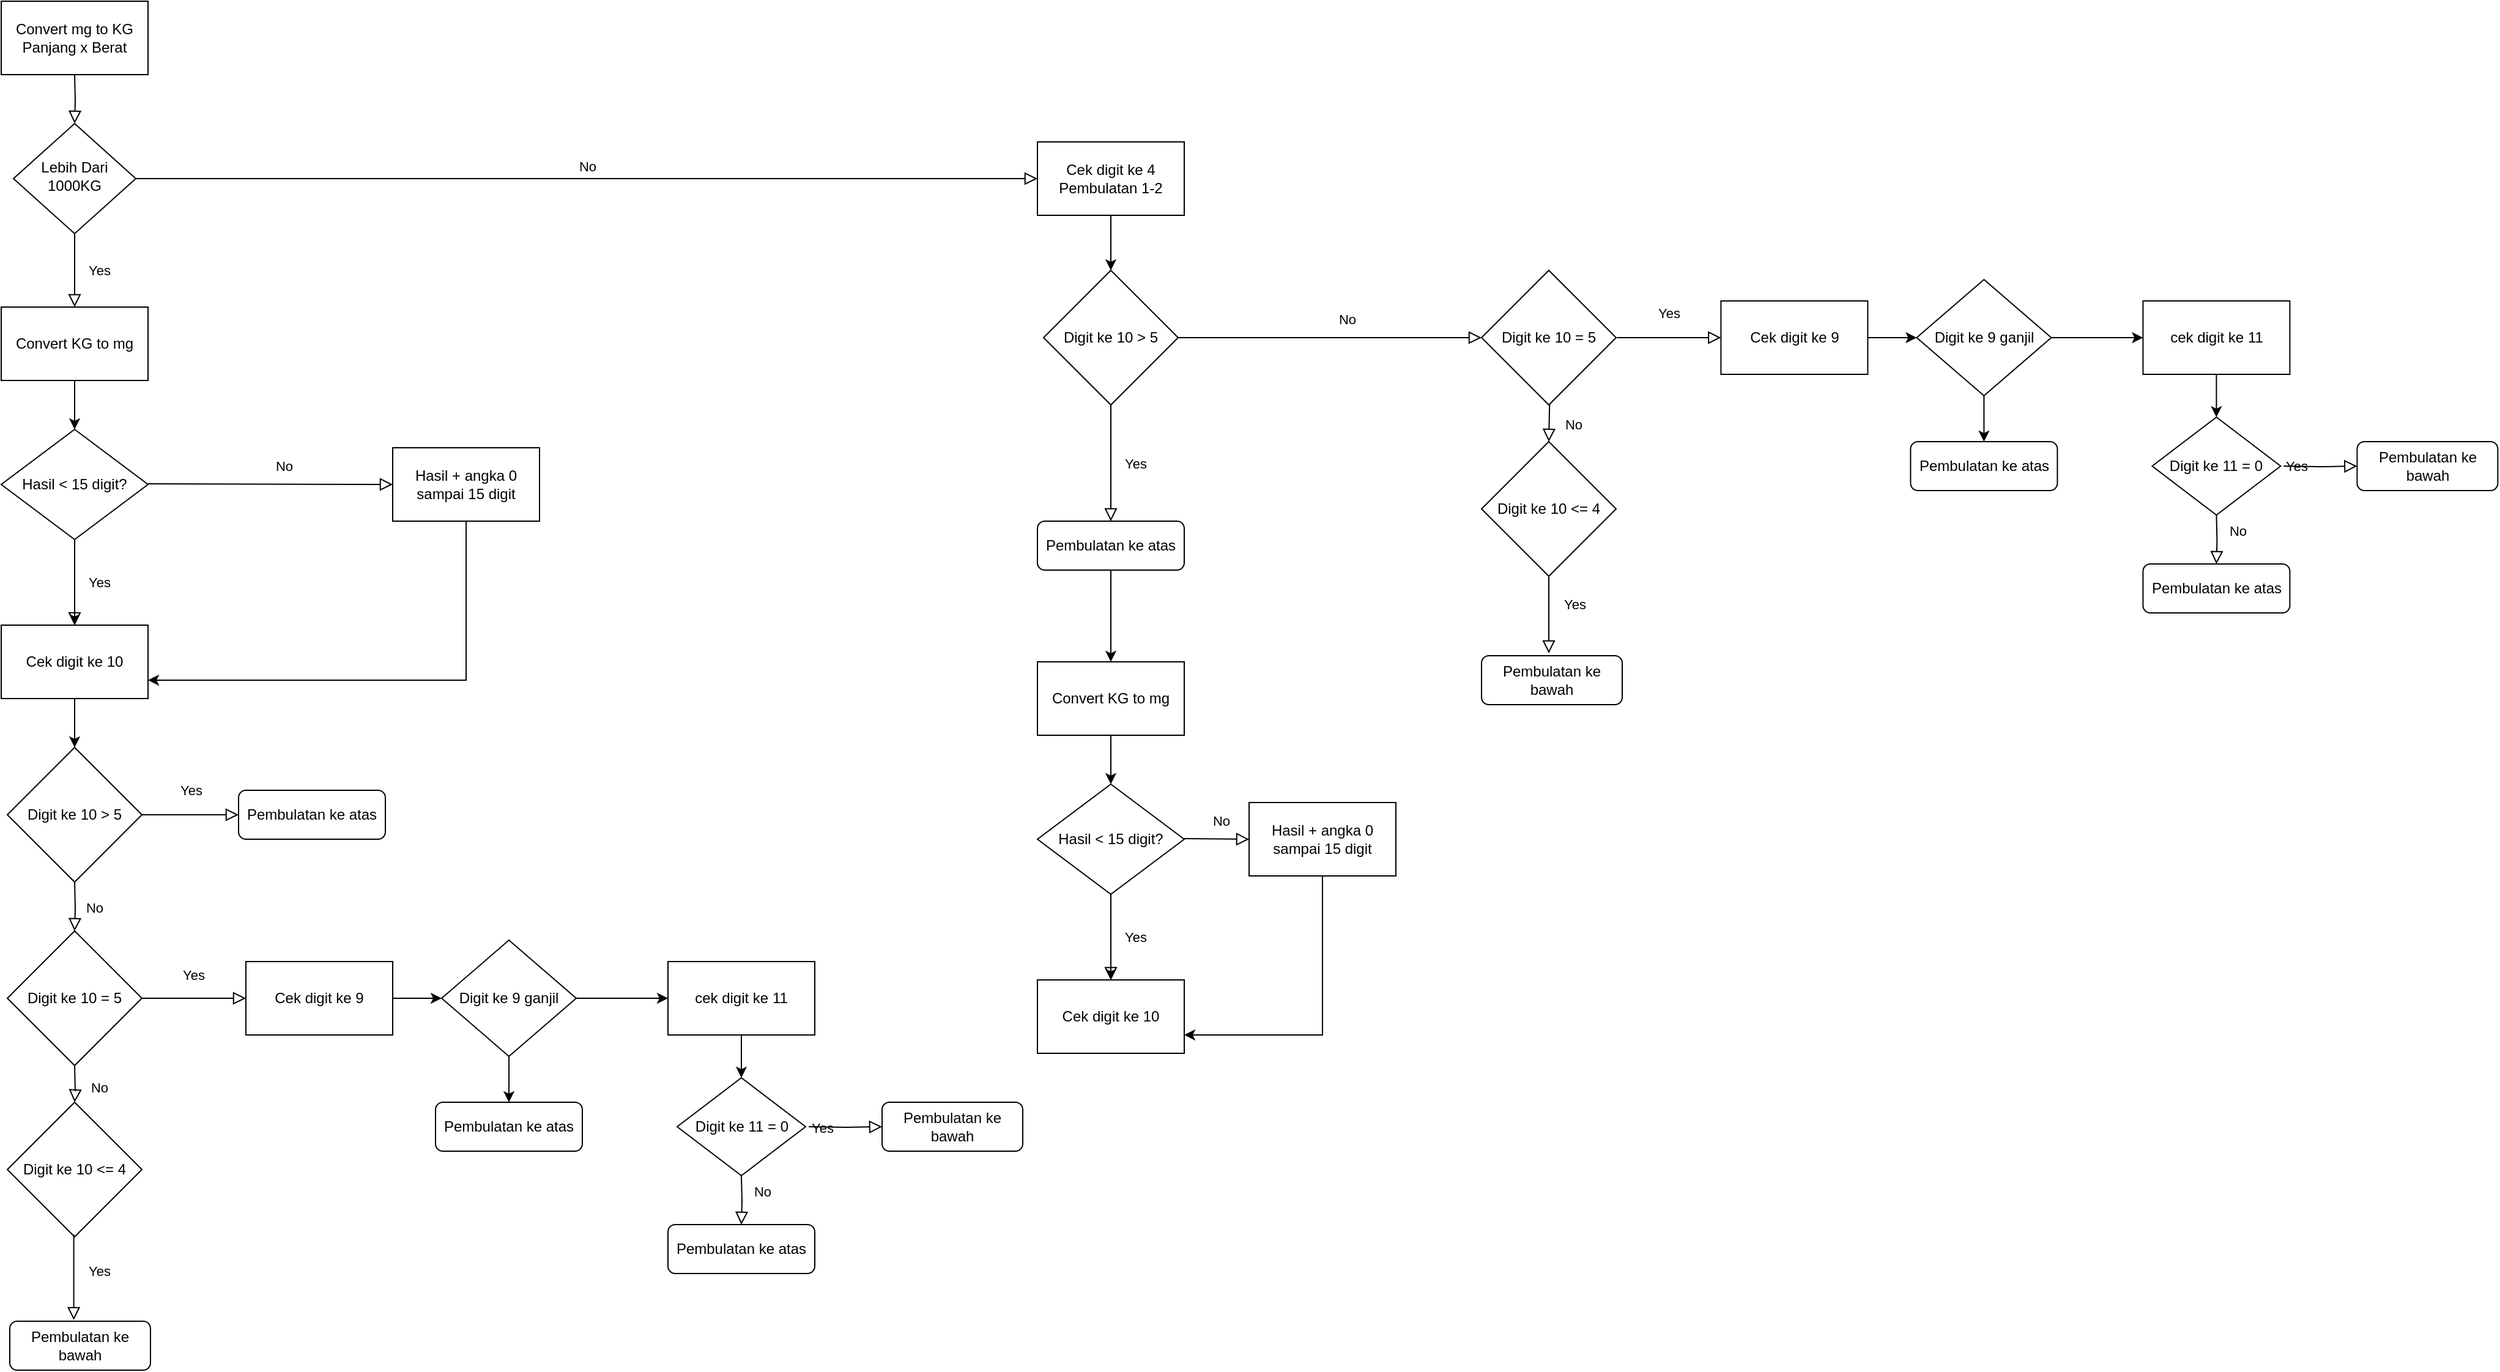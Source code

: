 <mxfile version="20.8.3" type="github">
  <diagram id="C5RBs43oDa-KdzZeNtuy" name="Page-1">
    <mxGraphModel dx="2503" dy="972" grid="1" gridSize="10" guides="1" tooltips="1" connect="1" arrows="1" fold="1" page="1" pageScale="1" pageWidth="827" pageHeight="1169" math="0" shadow="0">
      <root>
        <mxCell id="WIyWlLk6GJQsqaUBKTNV-0" />
        <mxCell id="WIyWlLk6GJQsqaUBKTNV-1" parent="WIyWlLk6GJQsqaUBKTNV-0" />
        <mxCell id="WIyWlLk6GJQsqaUBKTNV-2" value="" style="rounded=0;html=1;jettySize=auto;orthogonalLoop=1;fontSize=11;endArrow=block;endFill=0;endSize=8;strokeWidth=1;shadow=0;labelBackgroundColor=none;edgeStyle=orthogonalEdgeStyle;" parent="WIyWlLk6GJQsqaUBKTNV-1" target="WIyWlLk6GJQsqaUBKTNV-6" edge="1">
          <mxGeometry relative="1" as="geometry">
            <mxPoint x="60" y="140" as="sourcePoint" />
          </mxGeometry>
        </mxCell>
        <mxCell id="WIyWlLk6GJQsqaUBKTNV-4" value="Yes" style="rounded=0;html=1;jettySize=auto;orthogonalLoop=1;fontSize=11;endArrow=block;endFill=0;endSize=8;strokeWidth=1;shadow=0;labelBackgroundColor=none;edgeStyle=orthogonalEdgeStyle;" parent="WIyWlLk6GJQsqaUBKTNV-1" source="WIyWlLk6GJQsqaUBKTNV-6" edge="1">
          <mxGeometry y="20" relative="1" as="geometry">
            <mxPoint as="offset" />
            <mxPoint x="60" y="330" as="targetPoint" />
          </mxGeometry>
        </mxCell>
        <mxCell id="WIyWlLk6GJQsqaUBKTNV-5" value="No" style="edgeStyle=orthogonalEdgeStyle;rounded=0;html=1;jettySize=auto;orthogonalLoop=1;fontSize=11;endArrow=block;endFill=0;endSize=8;strokeWidth=1;shadow=0;labelBackgroundColor=none;entryX=0;entryY=0.5;entryDx=0;entryDy=0;" parent="WIyWlLk6GJQsqaUBKTNV-1" source="WIyWlLk6GJQsqaUBKTNV-6" target="S4tk1vwkPnhRa-5dBJaB-56" edge="1">
          <mxGeometry y="10" relative="1" as="geometry">
            <mxPoint as="offset" />
            <mxPoint x="740" y="225" as="targetPoint" />
          </mxGeometry>
        </mxCell>
        <mxCell id="WIyWlLk6GJQsqaUBKTNV-6" value="Lebih Dari 1000KG&lt;br&gt;" style="rhombus;whiteSpace=wrap;html=1;shadow=0;fontFamily=Helvetica;fontSize=12;align=center;strokeWidth=1;spacing=6;spacingTop=-4;" parent="WIyWlLk6GJQsqaUBKTNV-1" vertex="1">
          <mxGeometry x="10" y="180" width="100" height="90" as="geometry" />
        </mxCell>
        <mxCell id="S4tk1vwkPnhRa-5dBJaB-2" value="Convert mg to KG Panjang x Berat" style="rounded=0;whiteSpace=wrap;html=1;" vertex="1" parent="WIyWlLk6GJQsqaUBKTNV-1">
          <mxGeometry y="80" width="120" height="60" as="geometry" />
        </mxCell>
        <mxCell id="S4tk1vwkPnhRa-5dBJaB-7" style="edgeStyle=orthogonalEdgeStyle;rounded=0;orthogonalLoop=1;jettySize=auto;html=1;entryX=0.5;entryY=0;entryDx=0;entryDy=0;" edge="1" parent="WIyWlLk6GJQsqaUBKTNV-1" source="S4tk1vwkPnhRa-5dBJaB-3" target="S4tk1vwkPnhRa-5dBJaB-4">
          <mxGeometry relative="1" as="geometry" />
        </mxCell>
        <mxCell id="S4tk1vwkPnhRa-5dBJaB-3" value="Convert KG to mg" style="rounded=0;whiteSpace=wrap;html=1;" vertex="1" parent="WIyWlLk6GJQsqaUBKTNV-1">
          <mxGeometry y="330" width="120" height="60" as="geometry" />
        </mxCell>
        <mxCell id="S4tk1vwkPnhRa-5dBJaB-9" style="edgeStyle=orthogonalEdgeStyle;rounded=0;orthogonalLoop=1;jettySize=auto;html=1;" edge="1" parent="WIyWlLk6GJQsqaUBKTNV-1" source="S4tk1vwkPnhRa-5dBJaB-4">
          <mxGeometry relative="1" as="geometry">
            <mxPoint x="60" y="590" as="targetPoint" />
          </mxGeometry>
        </mxCell>
        <mxCell id="S4tk1vwkPnhRa-5dBJaB-4" value="Hasil &amp;lt; 15 digit?" style="rhombus;whiteSpace=wrap;html=1;" vertex="1" parent="WIyWlLk6GJQsqaUBKTNV-1">
          <mxGeometry y="430" width="120" height="90" as="geometry" />
        </mxCell>
        <mxCell id="S4tk1vwkPnhRa-5dBJaB-12" style="edgeStyle=orthogonalEdgeStyle;rounded=0;orthogonalLoop=1;jettySize=auto;html=1;entryX=1;entryY=0.75;entryDx=0;entryDy=0;" edge="1" parent="WIyWlLk6GJQsqaUBKTNV-1" source="S4tk1vwkPnhRa-5dBJaB-10" target="S4tk1vwkPnhRa-5dBJaB-11">
          <mxGeometry relative="1" as="geometry">
            <Array as="points">
              <mxPoint x="380" y="635" />
            </Array>
          </mxGeometry>
        </mxCell>
        <mxCell id="S4tk1vwkPnhRa-5dBJaB-10" value="Hasil + angka 0 sampai 15 digit" style="rounded=0;whiteSpace=wrap;html=1;" vertex="1" parent="WIyWlLk6GJQsqaUBKTNV-1">
          <mxGeometry x="320" y="445" width="120" height="60" as="geometry" />
        </mxCell>
        <mxCell id="S4tk1vwkPnhRa-5dBJaB-20" style="edgeStyle=orthogonalEdgeStyle;rounded=0;orthogonalLoop=1;jettySize=auto;html=1;" edge="1" parent="WIyWlLk6GJQsqaUBKTNV-1" source="S4tk1vwkPnhRa-5dBJaB-11" target="S4tk1vwkPnhRa-5dBJaB-18">
          <mxGeometry relative="1" as="geometry" />
        </mxCell>
        <mxCell id="S4tk1vwkPnhRa-5dBJaB-11" value="Cek digit ke 10" style="rounded=0;whiteSpace=wrap;html=1;" vertex="1" parent="WIyWlLk6GJQsqaUBKTNV-1">
          <mxGeometry y="590" width="120" height="60" as="geometry" />
        </mxCell>
        <mxCell id="S4tk1vwkPnhRa-5dBJaB-14" value="No" style="edgeStyle=orthogonalEdgeStyle;rounded=0;html=1;jettySize=auto;orthogonalLoop=1;fontSize=11;endArrow=block;endFill=0;endSize=8;strokeWidth=1;shadow=0;labelBackgroundColor=none;entryX=0;entryY=0.5;entryDx=0;entryDy=0;" edge="1" parent="WIyWlLk6GJQsqaUBKTNV-1" target="S4tk1vwkPnhRa-5dBJaB-10">
          <mxGeometry x="0.102" y="15" relative="1" as="geometry">
            <mxPoint x="1" as="offset" />
            <mxPoint x="120" y="474.5" as="sourcePoint" />
            <mxPoint x="310" y="474.5" as="targetPoint" />
          </mxGeometry>
        </mxCell>
        <mxCell id="S4tk1vwkPnhRa-5dBJaB-15" value="Yes" style="rounded=0;html=1;jettySize=auto;orthogonalLoop=1;fontSize=11;endArrow=block;endFill=0;endSize=8;strokeWidth=1;shadow=0;labelBackgroundColor=none;edgeStyle=orthogonalEdgeStyle;" edge="1" parent="WIyWlLk6GJQsqaUBKTNV-1" source="S4tk1vwkPnhRa-5dBJaB-4" target="S4tk1vwkPnhRa-5dBJaB-11">
          <mxGeometry y="20" relative="1" as="geometry">
            <mxPoint as="offset" />
            <mxPoint x="70" y="280" as="sourcePoint" />
            <mxPoint x="70" y="340" as="targetPoint" />
          </mxGeometry>
        </mxCell>
        <mxCell id="S4tk1vwkPnhRa-5dBJaB-17" value="Digit ke 10 = 5" style="rhombus;whiteSpace=wrap;html=1;" vertex="1" parent="WIyWlLk6GJQsqaUBKTNV-1">
          <mxGeometry x="5" y="840" width="110" height="110" as="geometry" />
        </mxCell>
        <mxCell id="S4tk1vwkPnhRa-5dBJaB-18" value="Digit ke 10 &amp;gt; 5" style="rhombus;whiteSpace=wrap;html=1;" vertex="1" parent="WIyWlLk6GJQsqaUBKTNV-1">
          <mxGeometry x="5" y="690" width="110" height="110" as="geometry" />
        </mxCell>
        <mxCell id="S4tk1vwkPnhRa-5dBJaB-19" value="&lt;span style=&quot;font-weight: 400;&quot;&gt;Digit ke 10 &amp;lt;= 4&lt;/span&gt;" style="rhombus;whiteSpace=wrap;html=1;fontStyle=1" vertex="1" parent="WIyWlLk6GJQsqaUBKTNV-1">
          <mxGeometry x="5" y="980" width="110" height="110" as="geometry" />
        </mxCell>
        <mxCell id="S4tk1vwkPnhRa-5dBJaB-28" value="No" style="edgeStyle=orthogonalEdgeStyle;rounded=0;html=1;jettySize=auto;orthogonalLoop=1;fontSize=11;endArrow=block;endFill=0;endSize=8;strokeWidth=1;shadow=0;labelBackgroundColor=none;" edge="1" parent="WIyWlLk6GJQsqaUBKTNV-1" target="S4tk1vwkPnhRa-5dBJaB-17">
          <mxGeometry x="0.102" y="15" relative="1" as="geometry">
            <mxPoint x="1" as="offset" />
            <mxPoint x="60" y="799.5" as="sourcePoint" />
            <mxPoint x="260" y="800" as="targetPoint" />
          </mxGeometry>
        </mxCell>
        <mxCell id="S4tk1vwkPnhRa-5dBJaB-29" value="No" style="edgeStyle=orthogonalEdgeStyle;rounded=0;html=1;jettySize=auto;orthogonalLoop=1;fontSize=11;endArrow=block;endFill=0;endSize=8;strokeWidth=1;shadow=0;labelBackgroundColor=none;" edge="1" parent="WIyWlLk6GJQsqaUBKTNV-1" target="S4tk1vwkPnhRa-5dBJaB-19">
          <mxGeometry x="0.2" y="20" relative="1" as="geometry">
            <mxPoint as="offset" />
            <mxPoint x="60" y="950" as="sourcePoint" />
            <mxPoint x="70" y="850" as="targetPoint" />
          </mxGeometry>
        </mxCell>
        <mxCell id="S4tk1vwkPnhRa-5dBJaB-30" value="Yes" style="rounded=0;html=1;jettySize=auto;orthogonalLoop=1;fontSize=11;endArrow=block;endFill=0;endSize=8;strokeWidth=1;shadow=0;labelBackgroundColor=none;edgeStyle=orthogonalEdgeStyle;exitX=1;exitY=0.5;exitDx=0;exitDy=0;entryX=0;entryY=0.5;entryDx=0;entryDy=0;" edge="1" parent="WIyWlLk6GJQsqaUBKTNV-1" source="S4tk1vwkPnhRa-5dBJaB-18" target="S4tk1vwkPnhRa-5dBJaB-31">
          <mxGeometry y="20" relative="1" as="geometry">
            <mxPoint as="offset" />
            <mxPoint x="120" y="560" as="sourcePoint" />
            <mxPoint x="190" y="745" as="targetPoint" />
          </mxGeometry>
        </mxCell>
        <mxCell id="S4tk1vwkPnhRa-5dBJaB-31" value="Pembulatan ke atas" style="rounded=1;whiteSpace=wrap;html=1;fontSize=12;glass=0;strokeWidth=1;shadow=0;" vertex="1" parent="WIyWlLk6GJQsqaUBKTNV-1">
          <mxGeometry x="194" y="725" width="120" height="40" as="geometry" />
        </mxCell>
        <mxCell id="S4tk1vwkPnhRa-5dBJaB-33" value="Yes" style="rounded=0;html=1;jettySize=auto;orthogonalLoop=1;fontSize=11;endArrow=block;endFill=0;endSize=8;strokeWidth=1;shadow=0;labelBackgroundColor=none;edgeStyle=orthogonalEdgeStyle;exitX=1;exitY=0.5;exitDx=0;exitDy=0;" edge="1" parent="WIyWlLk6GJQsqaUBKTNV-1" source="S4tk1vwkPnhRa-5dBJaB-17">
          <mxGeometry y="20" relative="1" as="geometry">
            <mxPoint as="offset" />
            <mxPoint x="125" y="755" as="sourcePoint" />
            <mxPoint x="200" y="895" as="targetPoint" />
          </mxGeometry>
        </mxCell>
        <mxCell id="S4tk1vwkPnhRa-5dBJaB-37" value="" style="edgeStyle=orthogonalEdgeStyle;curved=1;orthogonalLoop=1;jettySize=auto;html=1;strokeColor=default;" edge="1" parent="WIyWlLk6GJQsqaUBKTNV-1" source="S4tk1vwkPnhRa-5dBJaB-34" target="S4tk1vwkPnhRa-5dBJaB-35">
          <mxGeometry relative="1" as="geometry" />
        </mxCell>
        <mxCell id="S4tk1vwkPnhRa-5dBJaB-34" value="Cek digit ke 9" style="rounded=0;whiteSpace=wrap;html=1;" vertex="1" parent="WIyWlLk6GJQsqaUBKTNV-1">
          <mxGeometry x="200" y="865" width="120" height="60" as="geometry" />
        </mxCell>
        <mxCell id="S4tk1vwkPnhRa-5dBJaB-41" style="edgeStyle=orthogonalEdgeStyle;curved=1;orthogonalLoop=1;jettySize=auto;html=1;entryX=0.5;entryY=0;entryDx=0;entryDy=0;strokeColor=default;" edge="1" parent="WIyWlLk6GJQsqaUBKTNV-1" source="S4tk1vwkPnhRa-5dBJaB-35" target="S4tk1vwkPnhRa-5dBJaB-39">
          <mxGeometry relative="1" as="geometry" />
        </mxCell>
        <mxCell id="S4tk1vwkPnhRa-5dBJaB-43" value="" style="edgeStyle=orthogonalEdgeStyle;curved=1;orthogonalLoop=1;jettySize=auto;html=1;strokeColor=default;" edge="1" parent="WIyWlLk6GJQsqaUBKTNV-1" source="S4tk1vwkPnhRa-5dBJaB-35" target="S4tk1vwkPnhRa-5dBJaB-42">
          <mxGeometry relative="1" as="geometry" />
        </mxCell>
        <mxCell id="S4tk1vwkPnhRa-5dBJaB-35" value="Digit ke 9 ganjil" style="rhombus;whiteSpace=wrap;html=1;rounded=0;" vertex="1" parent="WIyWlLk6GJQsqaUBKTNV-1">
          <mxGeometry x="360" y="847.5" width="110" height="95" as="geometry" />
        </mxCell>
        <mxCell id="S4tk1vwkPnhRa-5dBJaB-39" value="Pembulatan ke atas" style="rounded=1;whiteSpace=wrap;html=1;fontSize=12;glass=0;strokeWidth=1;shadow=0;" vertex="1" parent="WIyWlLk6GJQsqaUBKTNV-1">
          <mxGeometry x="355" y="980" width="120" height="40" as="geometry" />
        </mxCell>
        <mxCell id="S4tk1vwkPnhRa-5dBJaB-45" value="" style="edgeStyle=orthogonalEdgeStyle;curved=1;orthogonalLoop=1;jettySize=auto;html=1;strokeColor=default;" edge="1" parent="WIyWlLk6GJQsqaUBKTNV-1" source="S4tk1vwkPnhRa-5dBJaB-42" target="S4tk1vwkPnhRa-5dBJaB-44">
          <mxGeometry relative="1" as="geometry" />
        </mxCell>
        <mxCell id="S4tk1vwkPnhRa-5dBJaB-42" value="cek digit ke 11" style="whiteSpace=wrap;html=1;rounded=0;" vertex="1" parent="WIyWlLk6GJQsqaUBKTNV-1">
          <mxGeometry x="545" y="865" width="120" height="60" as="geometry" />
        </mxCell>
        <mxCell id="S4tk1vwkPnhRa-5dBJaB-44" value="Digit ke 11 = 0" style="rhombus;whiteSpace=wrap;html=1;rounded=0;direction=south;" vertex="1" parent="WIyWlLk6GJQsqaUBKTNV-1">
          <mxGeometry x="552.5" y="960" width="105" height="80" as="geometry" />
        </mxCell>
        <mxCell id="S4tk1vwkPnhRa-5dBJaB-46" value="Pembulatan ke atas" style="rounded=1;whiteSpace=wrap;html=1;fontSize=12;glass=0;strokeWidth=1;shadow=0;" vertex="1" parent="WIyWlLk6GJQsqaUBKTNV-1">
          <mxGeometry x="545" y="1080" width="120" height="40" as="geometry" />
        </mxCell>
        <mxCell id="S4tk1vwkPnhRa-5dBJaB-48" value="Pembulatan ke bawah" style="rounded=1;whiteSpace=wrap;html=1;fontSize=12;glass=0;strokeWidth=1;shadow=0;" vertex="1" parent="WIyWlLk6GJQsqaUBKTNV-1">
          <mxGeometry x="720" y="980" width="115" height="40" as="geometry" />
        </mxCell>
        <mxCell id="S4tk1vwkPnhRa-5dBJaB-49" value="Yes" style="rounded=0;html=1;jettySize=auto;orthogonalLoop=1;fontSize=11;endArrow=block;endFill=0;endSize=8;strokeWidth=1;shadow=0;labelBackgroundColor=none;edgeStyle=orthogonalEdgeStyle;entryX=0;entryY=0.5;entryDx=0;entryDy=0;" edge="1" parent="WIyWlLk6GJQsqaUBKTNV-1" target="S4tk1vwkPnhRa-5dBJaB-48">
          <mxGeometry y="20" relative="1" as="geometry">
            <mxPoint as="offset" />
            <mxPoint x="660" y="1000" as="sourcePoint" />
            <mxPoint x="210.0" y="905" as="targetPoint" />
          </mxGeometry>
        </mxCell>
        <mxCell id="S4tk1vwkPnhRa-5dBJaB-51" value="No" style="edgeStyle=orthogonalEdgeStyle;rounded=0;html=1;jettySize=auto;orthogonalLoop=1;fontSize=11;endArrow=block;endFill=0;endSize=8;strokeWidth=1;shadow=0;labelBackgroundColor=none;entryX=0.5;entryY=0;entryDx=0;entryDy=0;" edge="1" parent="WIyWlLk6GJQsqaUBKTNV-1" target="S4tk1vwkPnhRa-5dBJaB-46">
          <mxGeometry x="-0.333" y="17" relative="1" as="geometry">
            <mxPoint as="offset" />
            <mxPoint x="605" y="1040" as="sourcePoint" />
            <mxPoint x="123" y="990" as="targetPoint" />
          </mxGeometry>
        </mxCell>
        <mxCell id="S4tk1vwkPnhRa-5dBJaB-52" value="Pembulatan ke bawah" style="rounded=1;whiteSpace=wrap;html=1;fontSize=12;glass=0;strokeWidth=1;shadow=0;" vertex="1" parent="WIyWlLk6GJQsqaUBKTNV-1">
          <mxGeometry x="7" y="1159" width="115" height="40" as="geometry" />
        </mxCell>
        <mxCell id="S4tk1vwkPnhRa-5dBJaB-53" value="Yes" style="rounded=0;html=1;jettySize=auto;orthogonalLoop=1;fontSize=11;endArrow=block;endFill=0;endSize=8;strokeWidth=1;shadow=0;labelBackgroundColor=none;edgeStyle=orthogonalEdgeStyle;" edge="1" parent="WIyWlLk6GJQsqaUBKTNV-1">
          <mxGeometry x="-0.143" y="21" relative="1" as="geometry">
            <mxPoint as="offset" />
            <mxPoint x="59.29" y="1088" as="sourcePoint" />
            <mxPoint x="59.29" y="1158" as="targetPoint" />
          </mxGeometry>
        </mxCell>
        <mxCell id="S4tk1vwkPnhRa-5dBJaB-80" value="" style="edgeStyle=orthogonalEdgeStyle;curved=1;orthogonalLoop=1;jettySize=auto;html=1;strokeColor=default;" edge="1" parent="WIyWlLk6GJQsqaUBKTNV-1" source="S4tk1vwkPnhRa-5dBJaB-56" target="S4tk1vwkPnhRa-5dBJaB-77">
          <mxGeometry relative="1" as="geometry" />
        </mxCell>
        <mxCell id="S4tk1vwkPnhRa-5dBJaB-56" value="Cek digit ke 4&lt;br&gt;Pembulatan 1-2" style="rounded=0;whiteSpace=wrap;html=1;" vertex="1" parent="WIyWlLk6GJQsqaUBKTNV-1">
          <mxGeometry x="847" y="195" width="120" height="60" as="geometry" />
        </mxCell>
        <mxCell id="S4tk1vwkPnhRa-5dBJaB-57" value="No" style="rounded=0;html=1;jettySize=auto;orthogonalLoop=1;fontSize=11;endArrow=block;endFill=0;endSize=8;strokeWidth=1;shadow=0;labelBackgroundColor=none;exitX=1;exitY=0.5;exitDx=0;exitDy=0;" edge="1" parent="WIyWlLk6GJQsqaUBKTNV-1" source="S4tk1vwkPnhRa-5dBJaB-77" target="S4tk1vwkPnhRa-5dBJaB-76">
          <mxGeometry x="0.102" y="15" relative="1" as="geometry">
            <mxPoint x="1" as="offset" />
            <mxPoint x="907.71" y="404.5" as="sourcePoint" />
            <mxPoint x="1260" y="270" as="targetPoint" />
          </mxGeometry>
        </mxCell>
        <mxCell id="S4tk1vwkPnhRa-5dBJaB-58" value="No" style="edgeStyle=orthogonalEdgeStyle;rounded=0;html=1;jettySize=auto;orthogonalLoop=1;fontSize=11;endArrow=block;endFill=0;endSize=8;strokeWidth=1;shadow=0;labelBackgroundColor=none;entryX=0.5;entryY=0;entryDx=0;entryDy=0;" edge="1" parent="WIyWlLk6GJQsqaUBKTNV-1" target="S4tk1vwkPnhRa-5dBJaB-78">
          <mxGeometry x="0.2" y="20" relative="1" as="geometry">
            <mxPoint as="offset" />
            <mxPoint x="1265.71" y="405" as="sourcePoint" />
            <mxPoint x="1265.71" y="435" as="targetPoint" />
          </mxGeometry>
        </mxCell>
        <mxCell id="S4tk1vwkPnhRa-5dBJaB-59" value="Yes" style="rounded=0;html=1;jettySize=auto;orthogonalLoop=1;fontSize=11;endArrow=block;endFill=0;endSize=8;strokeWidth=1;shadow=0;labelBackgroundColor=none;exitX=0.5;exitY=1;exitDx=0;exitDy=0;" edge="1" parent="WIyWlLk6GJQsqaUBKTNV-1" target="S4tk1vwkPnhRa-5dBJaB-60" source="S4tk1vwkPnhRa-5dBJaB-77">
          <mxGeometry y="20" relative="1" as="geometry">
            <mxPoint as="offset" />
            <mxPoint x="962.71" y="355" as="sourcePoint" />
            <mxPoint x="850" y="525" as="targetPoint" />
          </mxGeometry>
        </mxCell>
        <mxCell id="S4tk1vwkPnhRa-5dBJaB-82" value="" style="orthogonalLoop=1;jettySize=auto;html=1;strokeColor=default;entryX=0.5;entryY=0;entryDx=0;entryDy=0;" edge="1" parent="WIyWlLk6GJQsqaUBKTNV-1" source="S4tk1vwkPnhRa-5dBJaB-60" target="S4tk1vwkPnhRa-5dBJaB-85">
          <mxGeometry relative="1" as="geometry">
            <mxPoint x="1051.14" y="480.5" as="targetPoint" />
          </mxGeometry>
        </mxCell>
        <mxCell id="S4tk1vwkPnhRa-5dBJaB-60" value="Pembulatan ke atas" style="rounded=1;whiteSpace=wrap;html=1;fontSize=12;glass=0;strokeWidth=1;shadow=0;" vertex="1" parent="WIyWlLk6GJQsqaUBKTNV-1">
          <mxGeometry x="847" y="505" width="120" height="40" as="geometry" />
        </mxCell>
        <mxCell id="S4tk1vwkPnhRa-5dBJaB-61" value="Yes" style="rounded=0;html=1;jettySize=auto;orthogonalLoop=1;fontSize=11;endArrow=block;endFill=0;endSize=8;strokeWidth=1;shadow=0;labelBackgroundColor=none;edgeStyle=orthogonalEdgeStyle;exitX=1;exitY=0.5;exitDx=0;exitDy=0;" edge="1" parent="WIyWlLk6GJQsqaUBKTNV-1">
          <mxGeometry y="20" relative="1" as="geometry">
            <mxPoint as="offset" />
            <mxPoint x="1320.71" y="355" as="sourcePoint" />
            <mxPoint x="1405.71" y="355" as="targetPoint" />
          </mxGeometry>
        </mxCell>
        <mxCell id="S4tk1vwkPnhRa-5dBJaB-62" value="" style="edgeStyle=orthogonalEdgeStyle;curved=1;orthogonalLoop=1;jettySize=auto;html=1;strokeColor=default;" edge="1" parent="WIyWlLk6GJQsqaUBKTNV-1" source="S4tk1vwkPnhRa-5dBJaB-63" target="S4tk1vwkPnhRa-5dBJaB-66">
          <mxGeometry relative="1" as="geometry" />
        </mxCell>
        <mxCell id="S4tk1vwkPnhRa-5dBJaB-63" value="Cek digit ke 9" style="rounded=0;whiteSpace=wrap;html=1;" vertex="1" parent="WIyWlLk6GJQsqaUBKTNV-1">
          <mxGeometry x="1405.71" y="325" width="120" height="60" as="geometry" />
        </mxCell>
        <mxCell id="S4tk1vwkPnhRa-5dBJaB-64" style="edgeStyle=orthogonalEdgeStyle;curved=1;orthogonalLoop=1;jettySize=auto;html=1;entryX=0.5;entryY=0;entryDx=0;entryDy=0;strokeColor=default;" edge="1" parent="WIyWlLk6GJQsqaUBKTNV-1" source="S4tk1vwkPnhRa-5dBJaB-66" target="S4tk1vwkPnhRa-5dBJaB-67">
          <mxGeometry relative="1" as="geometry" />
        </mxCell>
        <mxCell id="S4tk1vwkPnhRa-5dBJaB-65" value="" style="edgeStyle=orthogonalEdgeStyle;curved=1;orthogonalLoop=1;jettySize=auto;html=1;strokeColor=default;" edge="1" parent="WIyWlLk6GJQsqaUBKTNV-1" source="S4tk1vwkPnhRa-5dBJaB-66" target="S4tk1vwkPnhRa-5dBJaB-69">
          <mxGeometry relative="1" as="geometry" />
        </mxCell>
        <mxCell id="S4tk1vwkPnhRa-5dBJaB-66" value="Digit ke 9 ganjil" style="rhombus;whiteSpace=wrap;html=1;rounded=0;" vertex="1" parent="WIyWlLk6GJQsqaUBKTNV-1">
          <mxGeometry x="1565.71" y="307.5" width="110" height="95" as="geometry" />
        </mxCell>
        <mxCell id="S4tk1vwkPnhRa-5dBJaB-67" value="Pembulatan ke atas" style="rounded=1;whiteSpace=wrap;html=1;fontSize=12;glass=0;strokeWidth=1;shadow=0;" vertex="1" parent="WIyWlLk6GJQsqaUBKTNV-1">
          <mxGeometry x="1560.71" y="440" width="120" height="40" as="geometry" />
        </mxCell>
        <mxCell id="S4tk1vwkPnhRa-5dBJaB-68" value="" style="edgeStyle=orthogonalEdgeStyle;curved=1;orthogonalLoop=1;jettySize=auto;html=1;strokeColor=default;" edge="1" parent="WIyWlLk6GJQsqaUBKTNV-1" source="S4tk1vwkPnhRa-5dBJaB-69" target="S4tk1vwkPnhRa-5dBJaB-70">
          <mxGeometry relative="1" as="geometry" />
        </mxCell>
        <mxCell id="S4tk1vwkPnhRa-5dBJaB-69" value="cek digit ke 11" style="whiteSpace=wrap;html=1;rounded=0;" vertex="1" parent="WIyWlLk6GJQsqaUBKTNV-1">
          <mxGeometry x="1750.71" y="325" width="120" height="60" as="geometry" />
        </mxCell>
        <mxCell id="S4tk1vwkPnhRa-5dBJaB-70" value="Digit ke 11 = 0" style="rhombus;whiteSpace=wrap;html=1;rounded=0;direction=south;" vertex="1" parent="WIyWlLk6GJQsqaUBKTNV-1">
          <mxGeometry x="1758.21" y="420" width="105" height="80" as="geometry" />
        </mxCell>
        <mxCell id="S4tk1vwkPnhRa-5dBJaB-71" value="Pembulatan ke atas" style="rounded=1;whiteSpace=wrap;html=1;fontSize=12;glass=0;strokeWidth=1;shadow=0;" vertex="1" parent="WIyWlLk6GJQsqaUBKTNV-1">
          <mxGeometry x="1750.71" y="540" width="120" height="40" as="geometry" />
        </mxCell>
        <mxCell id="S4tk1vwkPnhRa-5dBJaB-72" value="Pembulatan ke bawah" style="rounded=1;whiteSpace=wrap;html=1;fontSize=12;glass=0;strokeWidth=1;shadow=0;" vertex="1" parent="WIyWlLk6GJQsqaUBKTNV-1">
          <mxGeometry x="1925.71" y="440" width="115" height="40" as="geometry" />
        </mxCell>
        <mxCell id="S4tk1vwkPnhRa-5dBJaB-73" value="Yes" style="rounded=0;html=1;jettySize=auto;orthogonalLoop=1;fontSize=11;endArrow=block;endFill=0;endSize=8;strokeWidth=1;shadow=0;labelBackgroundColor=none;edgeStyle=orthogonalEdgeStyle;entryX=0;entryY=0.5;entryDx=0;entryDy=0;" edge="1" parent="WIyWlLk6GJQsqaUBKTNV-1" target="S4tk1vwkPnhRa-5dBJaB-72">
          <mxGeometry y="20" relative="1" as="geometry">
            <mxPoint as="offset" />
            <mxPoint x="1865.71" y="460" as="sourcePoint" />
            <mxPoint x="1415.71" y="365" as="targetPoint" />
          </mxGeometry>
        </mxCell>
        <mxCell id="S4tk1vwkPnhRa-5dBJaB-74" value="No" style="edgeStyle=orthogonalEdgeStyle;rounded=0;html=1;jettySize=auto;orthogonalLoop=1;fontSize=11;endArrow=block;endFill=0;endSize=8;strokeWidth=1;shadow=0;labelBackgroundColor=none;entryX=0.5;entryY=0;entryDx=0;entryDy=0;" edge="1" parent="WIyWlLk6GJQsqaUBKTNV-1" target="S4tk1vwkPnhRa-5dBJaB-71">
          <mxGeometry x="-0.333" y="17" relative="1" as="geometry">
            <mxPoint as="offset" />
            <mxPoint x="1810.71" y="500" as="sourcePoint" />
            <mxPoint x="1328.71" y="450" as="targetPoint" />
          </mxGeometry>
        </mxCell>
        <mxCell id="S4tk1vwkPnhRa-5dBJaB-75" value="Yes" style="rounded=0;html=1;jettySize=auto;orthogonalLoop=1;fontSize=11;endArrow=block;endFill=0;endSize=8;strokeWidth=1;shadow=0;labelBackgroundColor=none;edgeStyle=orthogonalEdgeStyle;" edge="1" parent="WIyWlLk6GJQsqaUBKTNV-1">
          <mxGeometry x="-0.143" y="21" relative="1" as="geometry">
            <mxPoint as="offset" />
            <mxPoint x="1265" y="543" as="sourcePoint" />
            <mxPoint x="1265" y="613" as="targetPoint" />
          </mxGeometry>
        </mxCell>
        <mxCell id="S4tk1vwkPnhRa-5dBJaB-76" value="Digit ke 10 = 5" style="rhombus;whiteSpace=wrap;html=1;" vertex="1" parent="WIyWlLk6GJQsqaUBKTNV-1">
          <mxGeometry x="1210" y="300" width="110" height="110" as="geometry" />
        </mxCell>
        <mxCell id="S4tk1vwkPnhRa-5dBJaB-77" value="Digit ke 10 &amp;gt; 5" style="rhombus;whiteSpace=wrap;html=1;" vertex="1" parent="WIyWlLk6GJQsqaUBKTNV-1">
          <mxGeometry x="852" y="300" width="110" height="110" as="geometry" />
        </mxCell>
        <mxCell id="S4tk1vwkPnhRa-5dBJaB-78" value="&lt;span style=&quot;font-weight: 400;&quot;&gt;Digit ke 10 &amp;lt;= 4&lt;/span&gt;" style="rhombus;whiteSpace=wrap;html=1;fontStyle=1" vertex="1" parent="WIyWlLk6GJQsqaUBKTNV-1">
          <mxGeometry x="1210" y="440" width="110" height="110" as="geometry" />
        </mxCell>
        <mxCell id="S4tk1vwkPnhRa-5dBJaB-79" value="Pembulatan ke bawah" style="rounded=1;whiteSpace=wrap;html=1;fontSize=12;glass=0;strokeWidth=1;shadow=0;" vertex="1" parent="WIyWlLk6GJQsqaUBKTNV-1">
          <mxGeometry x="1210" y="615" width="115" height="40" as="geometry" />
        </mxCell>
        <mxCell id="S4tk1vwkPnhRa-5dBJaB-84" style="edgeStyle=orthogonalEdgeStyle;rounded=0;orthogonalLoop=1;jettySize=auto;html=1;entryX=0.5;entryY=0;entryDx=0;entryDy=0;" edge="1" parent="WIyWlLk6GJQsqaUBKTNV-1" source="S4tk1vwkPnhRa-5dBJaB-85" target="S4tk1vwkPnhRa-5dBJaB-87">
          <mxGeometry relative="1" as="geometry" />
        </mxCell>
        <mxCell id="S4tk1vwkPnhRa-5dBJaB-85" value="Convert KG to mg" style="rounded=0;whiteSpace=wrap;html=1;" vertex="1" parent="WIyWlLk6GJQsqaUBKTNV-1">
          <mxGeometry x="847.0" y="620" width="120" height="60" as="geometry" />
        </mxCell>
        <mxCell id="S4tk1vwkPnhRa-5dBJaB-86" style="edgeStyle=orthogonalEdgeStyle;rounded=0;orthogonalLoop=1;jettySize=auto;html=1;" edge="1" parent="WIyWlLk6GJQsqaUBKTNV-1" source="S4tk1vwkPnhRa-5dBJaB-87">
          <mxGeometry relative="1" as="geometry">
            <mxPoint x="907.0" y="880" as="targetPoint" />
          </mxGeometry>
        </mxCell>
        <mxCell id="S4tk1vwkPnhRa-5dBJaB-87" value="Hasil &amp;lt; 15 digit?" style="rhombus;whiteSpace=wrap;html=1;" vertex="1" parent="WIyWlLk6GJQsqaUBKTNV-1">
          <mxGeometry x="847.0" y="720" width="120" height="90" as="geometry" />
        </mxCell>
        <mxCell id="S4tk1vwkPnhRa-5dBJaB-88" style="edgeStyle=orthogonalEdgeStyle;rounded=0;orthogonalLoop=1;jettySize=auto;html=1;entryX=1;entryY=0.75;entryDx=0;entryDy=0;" edge="1" parent="WIyWlLk6GJQsqaUBKTNV-1" source="S4tk1vwkPnhRa-5dBJaB-89" target="S4tk1vwkPnhRa-5dBJaB-90">
          <mxGeometry relative="1" as="geometry">
            <Array as="points">
              <mxPoint x="1080" y="925" />
            </Array>
          </mxGeometry>
        </mxCell>
        <mxCell id="S4tk1vwkPnhRa-5dBJaB-89" value="Hasil + angka 0 sampai 15 digit" style="rounded=0;whiteSpace=wrap;html=1;" vertex="1" parent="WIyWlLk6GJQsqaUBKTNV-1">
          <mxGeometry x="1020" y="735" width="120" height="60" as="geometry" />
        </mxCell>
        <mxCell id="S4tk1vwkPnhRa-5dBJaB-90" value="Cek digit ke 10" style="rounded=0;whiteSpace=wrap;html=1;" vertex="1" parent="WIyWlLk6GJQsqaUBKTNV-1">
          <mxGeometry x="847.0" y="880" width="120" height="60" as="geometry" />
        </mxCell>
        <mxCell id="S4tk1vwkPnhRa-5dBJaB-91" value="No" style="edgeStyle=orthogonalEdgeStyle;rounded=0;html=1;jettySize=auto;orthogonalLoop=1;fontSize=11;endArrow=block;endFill=0;endSize=8;strokeWidth=1;shadow=0;labelBackgroundColor=none;entryX=0;entryY=0.5;entryDx=0;entryDy=0;" edge="1" parent="WIyWlLk6GJQsqaUBKTNV-1" target="S4tk1vwkPnhRa-5dBJaB-89">
          <mxGeometry x="0.102" y="15" relative="1" as="geometry">
            <mxPoint x="1" as="offset" />
            <mxPoint x="967.0" y="764.5" as="sourcePoint" />
            <mxPoint x="1157" y="764.5" as="targetPoint" />
          </mxGeometry>
        </mxCell>
        <mxCell id="S4tk1vwkPnhRa-5dBJaB-92" value="Yes" style="rounded=0;html=1;jettySize=auto;orthogonalLoop=1;fontSize=11;endArrow=block;endFill=0;endSize=8;strokeWidth=1;shadow=0;labelBackgroundColor=none;edgeStyle=orthogonalEdgeStyle;" edge="1" parent="WIyWlLk6GJQsqaUBKTNV-1" source="S4tk1vwkPnhRa-5dBJaB-87" target="S4tk1vwkPnhRa-5dBJaB-90">
          <mxGeometry y="20" relative="1" as="geometry">
            <mxPoint as="offset" />
            <mxPoint x="917.0" y="570" as="sourcePoint" />
            <mxPoint x="917.0" y="630" as="targetPoint" />
          </mxGeometry>
        </mxCell>
      </root>
    </mxGraphModel>
  </diagram>
</mxfile>
